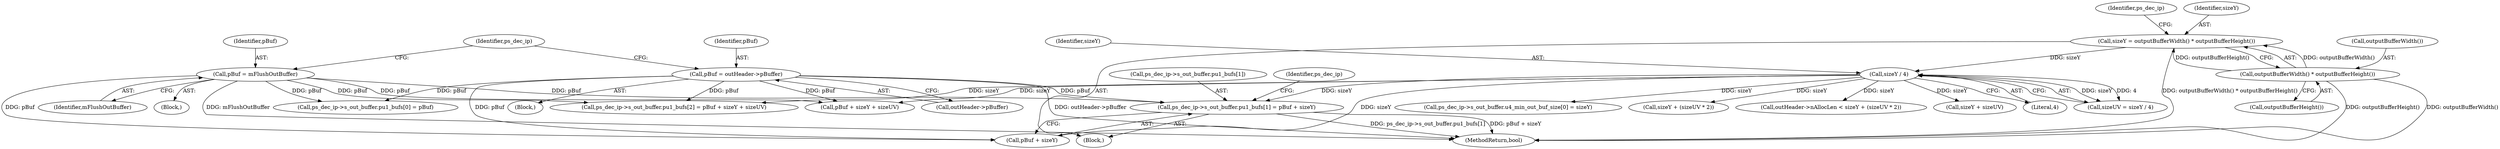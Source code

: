digraph "0_Android_918eeaa29d99d257282fafec931b4bda0e3bae12_0@array" {
"1000247" [label="(Call,ps_dec_ip->s_out_buffer.pu1_bufs[1] = pBuf + sizeY)"];
"1000235" [label="(Call,pBuf = mFlushOutBuffer)"];
"1000228" [label="(Call,pBuf = outHeader->pBuffer)"];
"1000178" [label="(Call,sizeY / 4)"];
"1000110" [label="(Call,sizeY = outputBufferWidth() * outputBufferHeight())"];
"1000112" [label="(Call,outputBufferWidth() * outputBufferHeight())"];
"1000255" [label="(Call,pBuf + sizeY)"];
"1000217" [label="(Call,sizeY + (sizeUV * 2))"];
"1000118" [label="(Identifier,ps_dec_ip)"];
"1000213" [label="(Call,outHeader->nAllocLen < sizeY + (sizeUV * 2))"];
"1000211" [label="(Block,)"];
"1000111" [label="(Identifier,sizeY)"];
"1000113" [label="(Call,outputBufferWidth())"];
"1000114" [label="(Call,outputBufferHeight())"];
"1000268" [label="(Call,sizeY + sizeUV)"];
"1000235" [label="(Call,pBuf = mFlushOutBuffer)"];
"1000266" [label="(Call,pBuf + sizeY + sizeUV)"];
"1000258" [label="(Call,ps_dec_ip->s_out_buffer.pu1_bufs[2] = pBuf + sizeY + sizeUV)"];
"1000230" [label="(Call,outHeader->pBuffer)"];
"1000262" [label="(Identifier,ps_dec_ip)"];
"1000180" [label="(Literal,4)"];
"1000247" [label="(Call,ps_dec_ip->s_out_buffer.pu1_bufs[1] = pBuf + sizeY)"];
"1000237" [label="(Identifier,mFlushOutBuffer)"];
"1000280" [label="(MethodReturn,bool)"];
"1000176" [label="(Call,sizeUV = sizeY / 4)"];
"1000110" [label="(Call,sizeY = outputBufferWidth() * outputBufferHeight())"];
"1000242" [label="(Identifier,ps_dec_ip)"];
"1000236" [label="(Identifier,pBuf)"];
"1000181" [label="(Call,ps_dec_ip->s_out_buffer.u4_min_out_buf_size[0] = sizeY)"];
"1000248" [label="(Call,ps_dec_ip->s_out_buffer.pu1_bufs[1])"];
"1000228" [label="(Call,pBuf = outHeader->pBuffer)"];
"1000178" [label="(Call,sizeY / 4)"];
"1000238" [label="(Call,ps_dec_ip->s_out_buffer.pu1_bufs[0] = pBuf)"];
"1000112" [label="(Call,outputBufferWidth() * outputBufferHeight())"];
"1000234" [label="(Block,)"];
"1000179" [label="(Identifier,sizeY)"];
"1000108" [label="(Block,)"];
"1000229" [label="(Identifier,pBuf)"];
"1000247" -> "1000108"  [label="AST: "];
"1000247" -> "1000255"  [label="CFG: "];
"1000248" -> "1000247"  [label="AST: "];
"1000255" -> "1000247"  [label="AST: "];
"1000262" -> "1000247"  [label="CFG: "];
"1000247" -> "1000280"  [label="DDG: ps_dec_ip->s_out_buffer.pu1_bufs[1]"];
"1000247" -> "1000280"  [label="DDG: pBuf + sizeY"];
"1000235" -> "1000247"  [label="DDG: pBuf"];
"1000228" -> "1000247"  [label="DDG: pBuf"];
"1000178" -> "1000247"  [label="DDG: sizeY"];
"1000235" -> "1000234"  [label="AST: "];
"1000235" -> "1000237"  [label="CFG: "];
"1000236" -> "1000235"  [label="AST: "];
"1000237" -> "1000235"  [label="AST: "];
"1000242" -> "1000235"  [label="CFG: "];
"1000235" -> "1000280"  [label="DDG: mFlushOutBuffer"];
"1000235" -> "1000238"  [label="DDG: pBuf"];
"1000235" -> "1000255"  [label="DDG: pBuf"];
"1000235" -> "1000258"  [label="DDG: pBuf"];
"1000235" -> "1000266"  [label="DDG: pBuf"];
"1000228" -> "1000211"  [label="AST: "];
"1000228" -> "1000230"  [label="CFG: "];
"1000229" -> "1000228"  [label="AST: "];
"1000230" -> "1000228"  [label="AST: "];
"1000242" -> "1000228"  [label="CFG: "];
"1000228" -> "1000280"  [label="DDG: outHeader->pBuffer"];
"1000228" -> "1000238"  [label="DDG: pBuf"];
"1000228" -> "1000255"  [label="DDG: pBuf"];
"1000228" -> "1000258"  [label="DDG: pBuf"];
"1000228" -> "1000266"  [label="DDG: pBuf"];
"1000178" -> "1000176"  [label="AST: "];
"1000178" -> "1000180"  [label="CFG: "];
"1000179" -> "1000178"  [label="AST: "];
"1000180" -> "1000178"  [label="AST: "];
"1000176" -> "1000178"  [label="CFG: "];
"1000178" -> "1000176"  [label="DDG: sizeY"];
"1000178" -> "1000176"  [label="DDG: 4"];
"1000110" -> "1000178"  [label="DDG: sizeY"];
"1000178" -> "1000181"  [label="DDG: sizeY"];
"1000178" -> "1000213"  [label="DDG: sizeY"];
"1000178" -> "1000217"  [label="DDG: sizeY"];
"1000178" -> "1000255"  [label="DDG: sizeY"];
"1000178" -> "1000258"  [label="DDG: sizeY"];
"1000178" -> "1000266"  [label="DDG: sizeY"];
"1000178" -> "1000268"  [label="DDG: sizeY"];
"1000110" -> "1000108"  [label="AST: "];
"1000110" -> "1000112"  [label="CFG: "];
"1000111" -> "1000110"  [label="AST: "];
"1000112" -> "1000110"  [label="AST: "];
"1000118" -> "1000110"  [label="CFG: "];
"1000110" -> "1000280"  [label="DDG: outputBufferWidth() * outputBufferHeight()"];
"1000112" -> "1000110"  [label="DDG: outputBufferWidth()"];
"1000112" -> "1000110"  [label="DDG: outputBufferHeight()"];
"1000112" -> "1000114"  [label="CFG: "];
"1000113" -> "1000112"  [label="AST: "];
"1000114" -> "1000112"  [label="AST: "];
"1000112" -> "1000280"  [label="DDG: outputBufferHeight()"];
"1000112" -> "1000280"  [label="DDG: outputBufferWidth()"];
}
